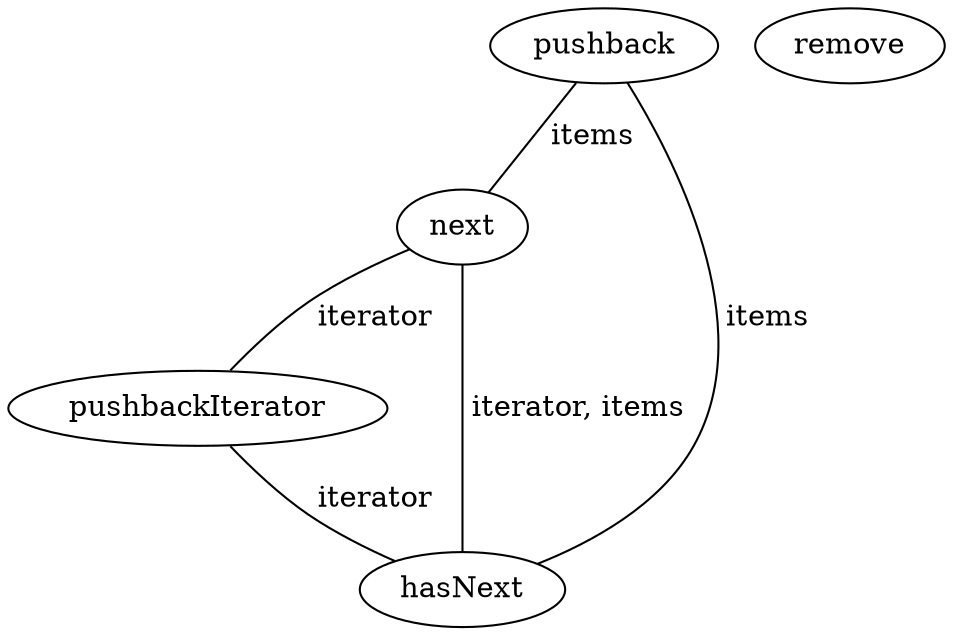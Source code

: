 digraph G {
pushback;
next;
pushbackIterator;
hasNext;
remove;
pushback -> next [label=" items", dir=none];
pushback -> hasNext [label=" items", dir=none];
next -> pushbackIterator [label=" iterator", dir=none];
next -> hasNext [label=" iterator, items", dir=none];
pushbackIterator -> hasNext [label=" iterator", dir=none];
}